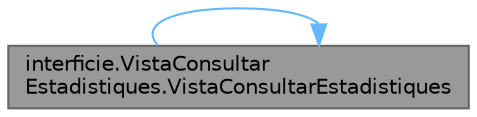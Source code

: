 digraph "interficie.VistaConsultarEstadistiques.VistaConsultarEstadistiques"
{
 // INTERACTIVE_SVG=YES
 // LATEX_PDF_SIZE
  bgcolor="transparent";
  edge [fontname=Helvetica,fontsize=10,labelfontname=Helvetica,labelfontsize=10];
  node [fontname=Helvetica,fontsize=10,shape=box,height=0.2,width=0.4];
  rankdir="RL";
  Node1 [id="Node000001",label="interficie.VistaConsultar\lEstadistiques.VistaConsultarEstadistiques",height=0.2,width=0.4,color="gray40", fillcolor="grey60", style="filled", fontcolor="black",tooltip="Constructor principal de la vista."];
  Node1 -> Node1 [id="edge1_Node000001_Node000001",dir="back",color="steelblue1",style="solid",tooltip=" "];
}
